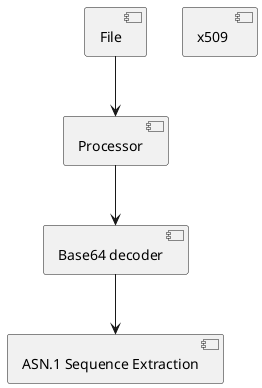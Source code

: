 @startuml

'https://plantuml.com/component-diagram

[File]-->[Processor]
[Processor]-->[Base64 decoder]
[Base64 decoder]-->[ASN.1 Sequence Extraction]
[x509 ]


@enduml